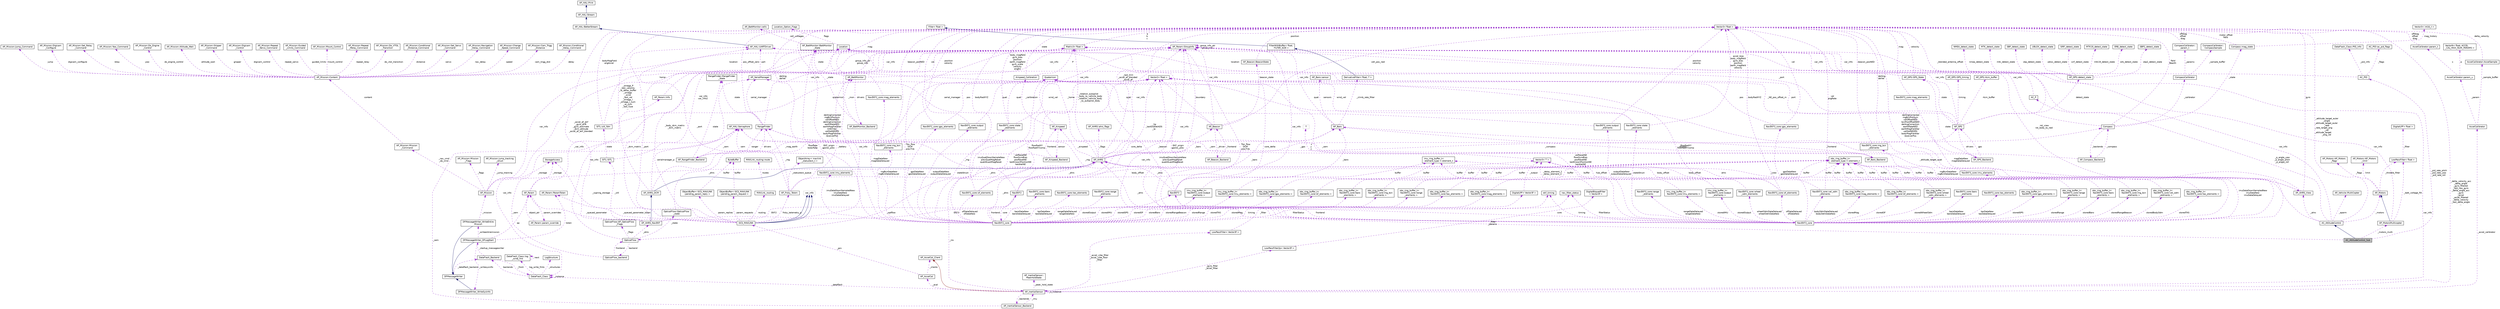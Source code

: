 digraph "AC_AttitudeControl_Sub"
{
 // INTERACTIVE_SVG=YES
  edge [fontname="Helvetica",fontsize="10",labelfontname="Helvetica",labelfontsize="10"];
  node [fontname="Helvetica",fontsize="10",shape=record];
  Node1 [label="AC_AttitudeControl_Sub",height=0.2,width=0.4,color="black", fillcolor="grey75", style="filled", fontcolor="black"];
  Node2 -> Node1 [dir="back",color="midnightblue",fontsize="10",style="solid",fontname="Helvetica"];
  Node2 [label="AC_AttitudeControl",height=0.2,width=0.4,color="black", fillcolor="white", style="filled",URL="$classAC__AttitudeControl.html"];
  Node3 -> Node2 [dir="back",color="darkorchid3",fontsize="10",style="dashed",label=" _p_angle_yaw\n_p_angle_pitch\n_p_angle_roll" ,fontname="Helvetica"];
  Node3 [label="AC_P",height=0.2,width=0.4,color="black", fillcolor="white", style="filled",URL="$classAC__P.html",tooltip="Object managing one P controller. "];
  Node4 -> Node3 [dir="back",color="darkorchid3",fontsize="10",style="dashed",label=" var_info" ,fontname="Helvetica"];
  Node4 [label="AP_Param::GroupInfo",height=0.2,width=0.4,color="black", fillcolor="white", style="filled",URL="$structAP__Param_1_1GroupInfo.html"];
  Node4 -> Node4 [dir="back",color="darkorchid3",fontsize="10",style="dashed",label=" group_info_ptr\ngroup_info" ,fontname="Helvetica"];
  Node5 -> Node2 [dir="back",color="darkorchid3",fontsize="10",style="dashed",label=" _attitude_target_quat" ,fontname="Helvetica"];
  Node5 [label="Quaternion",height=0.2,width=0.4,color="black", fillcolor="white", style="filled",URL="$classQuaternion.html"];
  Node4 -> Node2 [dir="back",color="darkorchid3",fontsize="10",style="dashed",label=" var_info" ,fontname="Helvetica"];
  Node6 -> Node2 [dir="back",color="darkorchid3",fontsize="10",style="dashed",label=" _ahrs" ,fontname="Helvetica"];
  Node6 [label="AP_AHRS_View",height=0.2,width=0.4,color="black", fillcolor="white", style="filled",URL="$classAP__AHRS__View.html"];
  Node7 -> Node6 [dir="back",color="darkorchid3",fontsize="10",style="dashed",label=" rot_view\nrot_body_to_ned" ,fontname="Helvetica"];
  Node7 [label="Matrix3\< float \>",height=0.2,width=0.4,color="black", fillcolor="white", style="filled",URL="$classMatrix3.html"];
  Node8 -> Node7 [dir="back",color="darkorchid3",fontsize="10",style="dashed",label=" a\nb\nc" ,fontname="Helvetica"];
  Node8 [label="Vector3\< float \>",height=0.2,width=0.4,color="black", fillcolor="white", style="filled",URL="$classVector3.html"];
  Node8 -> Node6 [dir="back",color="darkorchid3",fontsize="10",style="dashed",label=" gyro" ,fontname="Helvetica"];
  Node9 -> Node6 [dir="back",color="darkorchid3",fontsize="10",style="dashed",label=" ahrs" ,fontname="Helvetica"];
  Node9 [label="AP_AHRS",height=0.2,width=0.4,color="black", fillcolor="white", style="filled",URL="$classAP__AHRS.html"];
  Node7 -> Node9 [dir="back",color="darkorchid3",fontsize="10",style="dashed",label=" _rotation_autopilot\l_body_to_vehicle_body\n_rotation_vehicle_body\l_to_autopilot_body" ,fontname="Helvetica"];
  Node10 -> Node9 [dir="back",color="darkorchid3",fontsize="10",style="dashed",label=" _flags" ,fontname="Helvetica"];
  Node10 [label="AP_AHRS::ahrs_flags",height=0.2,width=0.4,color="black", fillcolor="white", style="filled",URL="$structAP__AHRS_1_1ahrs__flags.html"];
  Node11 -> Node9 [dir="back",color="darkorchid3",fontsize="10",style="dashed",label=" _baro" ,fontname="Helvetica"];
  Node11 [label="AP_Baro",height=0.2,width=0.4,color="black", fillcolor="white", style="filled",URL="$classAP__Baro.html"];
  Node12 -> Node11 [dir="back",color="darkorchid3",fontsize="10",style="dashed",label=" sensors" ,fontname="Helvetica"];
  Node12 [label="AP_Baro::sensor",height=0.2,width=0.4,color="black", fillcolor="white", style="filled",URL="$structAP__Baro_1_1sensor.html"];
  Node13 -> Node11 [dir="back",color="darkorchid3",fontsize="10",style="dashed",label=" _climb_rate_filter" ,fontname="Helvetica"];
  Node13 [label="DerivativeFilter\< float, 7 \>",height=0.2,width=0.4,color="black", fillcolor="white", style="filled",URL="$classDerivativeFilter.html"];
  Node14 -> Node13 [dir="back",color="midnightblue",fontsize="10",style="solid",fontname="Helvetica"];
  Node14 [label="FilterWithBuffer\< float,\l FILTER_SIZE \>",height=0.2,width=0.4,color="black", fillcolor="white", style="filled",URL="$classFilterWithBuffer.html"];
  Node15 -> Node14 [dir="back",color="midnightblue",fontsize="10",style="solid",fontname="Helvetica"];
  Node15 [label="Filter\< float \>",height=0.2,width=0.4,color="black", fillcolor="white", style="filled",URL="$classFilter.html"];
  Node4 -> Node11 [dir="back",color="darkorchid3",fontsize="10",style="dashed",label=" var_info" ,fontname="Helvetica"];
  Node16 -> Node11 [dir="back",color="darkorchid3",fontsize="10",style="dashed",label=" drivers" ,fontname="Helvetica"];
  Node16 [label="AP_Baro_Backend",height=0.2,width=0.4,color="black", fillcolor="white", style="filled",URL="$classAP__Baro__Backend.html"];
  Node11 -> Node16 [dir="back",color="darkorchid3",fontsize="10",style="dashed",label=" _frontend" ,fontname="Helvetica"];
  Node17 -> Node16 [dir="back",color="darkorchid3",fontsize="10",style="dashed",label=" _sem" ,fontname="Helvetica"];
  Node17 [label="AP_HAL::Semaphore",height=0.2,width=0.4,color="black", fillcolor="white", style="filled",URL="$classAP__HAL_1_1Semaphore.html"];
  Node18 -> Node9 [dir="back",color="darkorchid3",fontsize="10",style="dashed",label=" _optflow" ,fontname="Helvetica"];
  Node18 [label="OpticalFlow",height=0.2,width=0.4,color="black", fillcolor="white", style="filled",URL="$classOpticalFlow.html"];
  Node19 -> Node18 [dir="back",color="darkorchid3",fontsize="10",style="dashed",label=" _ahrs" ,fontname="Helvetica"];
  Node19 [label="AP_AHRS_NavEKF",height=0.2,width=0.4,color="black", fillcolor="white", style="filled",URL="$classAP__AHRS__NavEKF.html"];
  Node20 -> Node19 [dir="back",color="midnightblue",fontsize="10",style="solid",fontname="Helvetica"];
  Node20 [label="AP_AHRS_DCM",height=0.2,width=0.4,color="black", fillcolor="white", style="filled",URL="$classAP__AHRS__DCM.html"];
  Node9 -> Node20 [dir="back",color="midnightblue",fontsize="10",style="solid",fontname="Helvetica"];
  Node7 -> Node20 [dir="back",color="darkorchid3",fontsize="10",style="dashed",label=" _body_dcm_matrix\n_dcm_matrix" ,fontname="Helvetica"];
  Node8 -> Node20 [dir="back",color="darkorchid3",fontsize="10",style="dashed",label=" _omega_P\n_last_velocity\n_ra_delay_buffer\n_omega\n_wind\n_last_vel\n_omega_I\n_omega_I_sum\n_ra_sum\n_last_fuse\n..." ,fontname="Helvetica"];
  Node21 -> Node20 [dir="back",color="darkorchid3",fontsize="10",style="dashed",label=" _mag_earth" ,fontname="Helvetica"];
  Node21 [label="Vector2\< float \>",height=0.2,width=0.4,color="black", fillcolor="white", style="filled",URL="$structVector2.html"];
  Node7 -> Node19 [dir="back",color="darkorchid3",fontsize="10",style="dashed",label=" _dcm_matrix" ,fontname="Helvetica"];
  Node22 -> Node19 [dir="back",color="darkorchid3",fontsize="10",style="dashed",label=" EKF2" ,fontname="Helvetica"];
  Node22 [label="NavEKF2",height=0.2,width=0.4,color="black", fillcolor="white", style="filled",URL="$classNavEKF2.html"];
  Node11 -> Node22 [dir="back",color="darkorchid3",fontsize="10",style="dashed",label=" _baro" ,fontname="Helvetica"];
  Node4 -> Node22 [dir="back",color="darkorchid3",fontsize="10",style="dashed",label=" var_info" ,fontname="Helvetica"];
  Node21 -> Node22 [dir="back",color="darkorchid3",fontsize="10",style="dashed",label=" core_delta" ,fontname="Helvetica"];
  Node23 -> Node22 [dir="back",color="darkorchid3",fontsize="10",style="dashed",label=" _rng" ,fontname="Helvetica"];
  Node23 [label="RangeFinder",height=0.2,width=0.4,color="black", fillcolor="white", style="filled",URL="$classRangeFinder.html"];
  Node24 -> Node23 [dir="back",color="darkorchid3",fontsize="10",style="dashed",label=" serial_manager" ,fontname="Helvetica"];
  Node24 [label="AP_SerialManager",height=0.2,width=0.4,color="black", fillcolor="white", style="filled",URL="$classAP__SerialManager.html"];
  Node25 -> Node24 [dir="back",color="darkorchid3",fontsize="10",style="dashed",label=" uart" ,fontname="Helvetica"];
  Node25 [label="AP_HAL::UARTDriver",height=0.2,width=0.4,color="black", fillcolor="white", style="filled",URL="$classAP__HAL_1_1UARTDriver.html"];
  Node26 -> Node25 [dir="back",color="midnightblue",fontsize="10",style="solid",fontname="Helvetica"];
  Node26 [label="AP_HAL::BetterStream",height=0.2,width=0.4,color="black", fillcolor="white", style="filled",URL="$classAP__HAL_1_1BetterStream.html"];
  Node27 -> Node26 [dir="back",color="midnightblue",fontsize="10",style="solid",fontname="Helvetica"];
  Node27 [label="AP_HAL::Stream",height=0.2,width=0.4,color="black", fillcolor="white", style="filled",URL="$classAP__HAL_1_1Stream.html"];
  Node28 -> Node27 [dir="back",color="midnightblue",fontsize="10",style="solid",fontname="Helvetica"];
  Node28 [label="AP_HAL::Print",height=0.2,width=0.4,color="black", fillcolor="white", style="filled",URL="$classAP__HAL_1_1Print.html"];
  Node4 -> Node24 [dir="back",color="darkorchid3",fontsize="10",style="dashed",label=" var_info" ,fontname="Helvetica"];
  Node29 -> Node23 [dir="back",color="darkorchid3",fontsize="10",style="dashed",label=" state" ,fontname="Helvetica"];
  Node29 [label="RangeFinder::RangeFinder\l_State",height=0.2,width=0.4,color="black", fillcolor="white", style="filled",URL="$structRangeFinder_1_1RangeFinder__State.html"];
  Node4 -> Node23 [dir="back",color="darkorchid3",fontsize="10",style="dashed",label=" var_info" ,fontname="Helvetica"];
  Node8 -> Node23 [dir="back",color="darkorchid3",fontsize="10",style="dashed",label=" pos_offset_zero" ,fontname="Helvetica"];
  Node30 -> Node23 [dir="back",color="darkorchid3",fontsize="10",style="dashed",label=" drivers" ,fontname="Helvetica"];
  Node30 [label="AP_RangeFinder_Backend",height=0.2,width=0.4,color="black", fillcolor="white", style="filled",URL="$classAP__RangeFinder__Backend.html"];
  Node29 -> Node30 [dir="back",color="darkorchid3",fontsize="10",style="dashed",label=" state" ,fontname="Helvetica"];
  Node17 -> Node30 [dir="back",color="darkorchid3",fontsize="10",style="dashed",label=" _sem" ,fontname="Helvetica"];
  Node23 -> Node30 [dir="back",color="darkorchid3",fontsize="10",style="dashed",label=" ranger" ,fontname="Helvetica"];
  Node9 -> Node22 [dir="back",color="darkorchid3",fontsize="10",style="dashed",label=" _ahrs" ,fontname="Helvetica"];
  Node31 -> Node22 [dir="back",color="darkorchid3",fontsize="10",style="dashed",label=" core" ,fontname="Helvetica"];
  Node31 [label="NavEKF2_core",height=0.2,width=0.4,color="black", fillcolor="white", style="filled",URL="$classNavEKF2__core.html"];
  Node32 -> Node31 [dir="back",color="darkorchid3",fontsize="10",style="dashed",label=" magDataNew\nmagDataDelayed" ,fontname="Helvetica"];
  Node32 [label="NavEKF2_core::mag_elements",height=0.2,width=0.4,color="black", fillcolor="white", style="filled",URL="$structNavEKF2__core_1_1mag__elements.html"];
  Node8 -> Node32 [dir="back",color="darkorchid3",fontsize="10",style="dashed",label=" mag" ,fontname="Helvetica"];
  Node7 -> Node31 [dir="back",color="darkorchid3",fontsize="10",style="dashed",label=" Tbn_flow\nDCM\nprevTnb" ,fontname="Helvetica"];
  Node22 -> Node31 [dir="back",color="darkorchid3",fontsize="10",style="dashed",label=" frontend" ,fontname="Helvetica"];
  Node33 -> Node31 [dir="back",color="darkorchid3",fontsize="10",style="dashed",label=" baroDataNew\nbaroDataDelayed" ,fontname="Helvetica"];
  Node33 [label="NavEKF2_core::baro\l_elements",height=0.2,width=0.4,color="black", fillcolor="white", style="filled",URL="$structNavEKF2__core_1_1baro__elements.html"];
  Node34 -> Node31 [dir="back",color="darkorchid3",fontsize="10",style="dashed",label=" storedIMU" ,fontname="Helvetica"];
  Node34 [label="imu_ring_buffer_t\<\l NavEKF2_core::imu_elements \>",height=0.2,width=0.4,color="black", fillcolor="white", style="filled",URL="$classimu__ring__buffer__t.html"];
  Node35 -> Node34 [dir="back",color="darkorchid3",fontsize="10",style="dashed",label=" buffer" ,fontname="Helvetica"];
  Node35 [label="imu_ring_buffer_t\<\l element_type \>::element_t",height=0.2,width=0.4,color="black", fillcolor="white", style="filled",URL="$structimu__ring__buffer__t_1_1element__t.html"];
  Node36 -> Node31 [dir="back",color="darkorchid3",fontsize="10",style="dashed",label=" rngBcnDataNew\nrngBcnDataDelayed" ,fontname="Helvetica"];
  Node36 [label="NavEKF2_core::rng_bcn\l_elements",height=0.2,width=0.4,color="black", fillcolor="white", style="filled",URL="$structNavEKF2__core_1_1rng__bcn__elements.html"];
  Node8 -> Node36 [dir="back",color="darkorchid3",fontsize="10",style="dashed",label=" beacon_posNED" ,fontname="Helvetica"];
  Node37 -> Node31 [dir="back",color="darkorchid3",fontsize="10",style="dashed",label=" ofDataDelayed\nofDataNew" ,fontname="Helvetica"];
  Node37 [label="NavEKF2_core::of_elements",height=0.2,width=0.4,color="black", fillcolor="white", style="filled",URL="$structNavEKF2__core_1_1of__elements.html"];
  Node8 -> Node37 [dir="back",color="darkorchid3",fontsize="10",style="dashed",label=" bodyRadXYZ" ,fontname="Helvetica"];
  Node38 -> Node37 [dir="back",color="darkorchid3",fontsize="10",style="dashed",label=" body_offset" ,fontname="Helvetica"];
  Node38 [label="Vector3\< T \>",height=0.2,width=0.4,color="black", fillcolor="white", style="filled",URL="$classVector3.html"];
  Node39 -> Node38 [dir="back",color="darkorchid3",fontsize="10",style="dashed",label=" x\ny\nz" ,fontname="Helvetica"];
  Node39 [label="T",height=0.2,width=0.4,color="grey75", fillcolor="white", style="filled"];
  Node21 -> Node37 [dir="back",color="darkorchid3",fontsize="10",style="dashed",label=" flowRadXY\nflowRadXYcomp" ,fontname="Helvetica"];
  Node40 -> Node31 [dir="back",color="darkorchid3",fontsize="10",style="dashed",label=" storedGPS" ,fontname="Helvetica"];
  Node40 [label="obs_ring_buffer_t\<\l NavEKF2_core::gps_elements \>",height=0.2,width=0.4,color="black", fillcolor="white", style="filled",URL="$classobs__ring__buffer__t.html"];
  Node41 -> Node40 [dir="back",color="darkorchid3",fontsize="10",style="dashed",label=" buffer" ,fontname="Helvetica"];
  Node41 [label="obs_ring_buffer_t\<\l element_type \>::element_t",height=0.2,width=0.4,color="black", fillcolor="white", style="filled",URL="$structobs__ring__buffer__t_1_1element__t.html"];
  Node42 -> Node31 [dir="back",color="darkorchid3",fontsize="10",style="dashed",label=" timing" ,fontname="Helvetica"];
  Node42 [label="ekf_timing",height=0.2,width=0.4,color="black", fillcolor="white", style="filled",URL="$structekf__timing.html"];
  Node43 -> Node31 [dir="back",color="darkorchid3",fontsize="10",style="dashed",label=" tasDataNew\ntasDataDelayed" ,fontname="Helvetica"];
  Node43 [label="NavEKF2_core::tas_elements",height=0.2,width=0.4,color="black", fillcolor="white", style="filled",URL="$structNavEKF2__core_1_1tas__elements.html"];
  Node5 -> Node31 [dir="back",color="darkorchid3",fontsize="10",style="dashed",label=" imuQuatDownSampleNew\nprevQuatMagReset\nquatAtLastMagReset" ,fontname="Helvetica"];
  Node44 -> Node31 [dir="back",color="darkorchid3",fontsize="10",style="dashed",label=" stateStruct" ,fontname="Helvetica"];
  Node44 [label="NavEKF2_core::state\l_elements",height=0.2,width=0.4,color="black", fillcolor="white", style="filled",URL="$structNavEKF2__core_1_1state__elements.html"];
  Node5 -> Node44 [dir="back",color="darkorchid3",fontsize="10",style="dashed",label=" quat" ,fontname="Helvetica"];
  Node8 -> Node44 [dir="back",color="darkorchid3",fontsize="10",style="dashed",label=" body_magfield\ngyro_bias\nposition\nearth_magfield\ngyro_scale\nvelocity\nangErr" ,fontname="Helvetica"];
  Node21 -> Node44 [dir="back",color="darkorchid3",fontsize="10",style="dashed",label=" wind_vel" ,fontname="Helvetica"];
  Node45 -> Node31 [dir="back",color="darkorchid3",fontsize="10",style="dashed",label=" storedOF" ,fontname="Helvetica"];
  Node45 [label="obs_ring_buffer_t\<\l NavEKF2_core::of_elements \>",height=0.2,width=0.4,color="black", fillcolor="white", style="filled",URL="$classobs__ring__buffer__t.html"];
  Node41 -> Node45 [dir="back",color="darkorchid3",fontsize="10",style="dashed",label=" buffer" ,fontname="Helvetica"];
  Node46 -> Node31 [dir="back",color="darkorchid3",fontsize="10",style="dashed",label=" imuDataDownSampledNew\nimuDataNew\nimuDataDelayed" ,fontname="Helvetica"];
  Node46 [label="NavEKF2_core::imu_elements",height=0.2,width=0.4,color="black", fillcolor="white", style="filled",URL="$structNavEKF2__core_1_1imu__elements.html"];
  Node8 -> Node46 [dir="back",color="darkorchid3",fontsize="10",style="dashed",label=" delAng\ndelVel" ,fontname="Helvetica"];
  Node8 -> Node31 [dir="back",color="darkorchid3",fontsize="10",style="dashed",label=" delAngCorrected\nrngBcnPosSum\nvelOffsetNED\ndelAngCorrection\nearthRateNED\nearthMagFieldVar\ntiltErrVec\nvelDotNEDfilt\nbodyMagFieldVar\nreceiverPos\n..." ,fontname="Helvetica"];
  Node47 -> Node31 [dir="back",color="darkorchid3",fontsize="10",style="dashed",label=" filterStatus" ,fontname="Helvetica"];
  Node47 [label="nav_filter_status",height=0.2,width=0.4,color="black", fillcolor="white", style="filled",URL="$unionnav__filter__status.html"];
  Node48 -> Node31 [dir="back",color="darkorchid3",fontsize="10",style="dashed",label=" outputDataNew\noutputDataDelayed" ,fontname="Helvetica"];
  Node48 [label="NavEKF2_core::output\l_elements",height=0.2,width=0.4,color="black", fillcolor="white", style="filled",URL="$structNavEKF2__core_1_1output__elements.html"];
  Node5 -> Node48 [dir="back",color="darkorchid3",fontsize="10",style="dashed",label=" quat" ,fontname="Helvetica"];
  Node8 -> Node48 [dir="back",color="darkorchid3",fontsize="10",style="dashed",label=" position\nvelocity" ,fontname="Helvetica"];
  Node49 -> Node31 [dir="back",color="darkorchid3",fontsize="10",style="dashed",label=" gpsDataNew\ngpsDataDelayed" ,fontname="Helvetica"];
  Node49 [label="NavEKF2_core::gps_elements",height=0.2,width=0.4,color="black", fillcolor="white", style="filled",URL="$structNavEKF2__core_1_1gps__elements.html"];
  Node8 -> Node49 [dir="back",color="darkorchid3",fontsize="10",style="dashed",label=" vel" ,fontname="Helvetica"];
  Node21 -> Node49 [dir="back",color="darkorchid3",fontsize="10",style="dashed",label=" pos" ,fontname="Helvetica"];
  Node21 -> Node31 [dir="back",color="darkorchid3",fontsize="10",style="dashed",label=" velResetNE\nflowGyroBias\nposResetNE\nlastKnownPositionNE\nheldVelNE" ,fontname="Helvetica"];
  Node50 -> Node31 [dir="back",color="darkorchid3",fontsize="10",style="dashed",label=" storedBaro" ,fontname="Helvetica"];
  Node50 [label="obs_ring_buffer_t\<\l NavEKF2_core::baro\l_elements \>",height=0.2,width=0.4,color="black", fillcolor="white", style="filled",URL="$classobs__ring__buffer__t.html"];
  Node41 -> Node50 [dir="back",color="darkorchid3",fontsize="10",style="dashed",label=" buffer" ,fontname="Helvetica"];
  Node51 -> Node31 [dir="back",color="darkorchid3",fontsize="10",style="dashed",label=" storedRangeBeacon" ,fontname="Helvetica"];
  Node51 [label="obs_ring_buffer_t\<\l NavEKF2_core::rng_bcn\l_elements \>",height=0.2,width=0.4,color="black", fillcolor="white", style="filled",URL="$classobs__ring__buffer__t.html"];
  Node41 -> Node51 [dir="back",color="darkorchid3",fontsize="10",style="dashed",label=" buffer" ,fontname="Helvetica"];
  Node52 -> Node31 [dir="back",color="darkorchid3",fontsize="10",style="dashed",label=" storedRange" ,fontname="Helvetica"];
  Node52 [label="obs_ring_buffer_t\<\l NavEKF2_core::range\l_elements \>",height=0.2,width=0.4,color="black", fillcolor="white", style="filled",URL="$classobs__ring__buffer__t.html"];
  Node41 -> Node52 [dir="back",color="darkorchid3",fontsize="10",style="dashed",label=" buffer" ,fontname="Helvetica"];
  Node53 -> Node31 [dir="back",color="darkorchid3",fontsize="10",style="dashed",label=" storedTAS" ,fontname="Helvetica"];
  Node53 [label="obs_ring_buffer_t\<\l NavEKF2_core::tas_elements \>",height=0.2,width=0.4,color="black", fillcolor="white", style="filled",URL="$classobs__ring__buffer__t.html"];
  Node41 -> Node53 [dir="back",color="darkorchid3",fontsize="10",style="dashed",label=" buffer" ,fontname="Helvetica"];
  Node9 -> Node31 [dir="back",color="darkorchid3",fontsize="10",style="dashed",label=" _ahrs" ,fontname="Helvetica"];
  Node54 -> Node31 [dir="back",color="darkorchid3",fontsize="10",style="dashed",label=" storedMag" ,fontname="Helvetica"];
  Node54 [label="obs_ring_buffer_t\<\l NavEKF2_core::mag_elements \>",height=0.2,width=0.4,color="black", fillcolor="white", style="filled",URL="$classobs__ring__buffer__t.html"];
  Node41 -> Node54 [dir="back",color="darkorchid3",fontsize="10",style="dashed",label=" buffer" ,fontname="Helvetica"];
  Node55 -> Node31 [dir="back",color="darkorchid3",fontsize="10",style="dashed",label=" rangeDataDelayed\nrangeDataNew" ,fontname="Helvetica"];
  Node55 [label="NavEKF2_core::range\l_elements",height=0.2,width=0.4,color="black", fillcolor="white", style="filled",URL="$structNavEKF2__core_1_1range__elements.html"];
  Node56 -> Node31 [dir="back",color="darkorchid3",fontsize="10",style="dashed",label=" EKF_origin\ngpsloc_prev" ,fontname="Helvetica"];
  Node56 [label="Location",height=0.2,width=0.4,color="black", fillcolor="white", style="filled",URL="$structLocation.html"];
  Node57 -> Node56 [dir="back",color="darkorchid3",fontsize="10",style="dashed",label=" flags" ,fontname="Helvetica"];
  Node57 [label="Location_Option_Flags",height=0.2,width=0.4,color="black", fillcolor="white", style="filled",URL="$structLocation__Option__Flags.html"];
  Node58 -> Node31 [dir="back",color="darkorchid3",fontsize="10",style="dashed",label=" storedOutput" ,fontname="Helvetica"];
  Node58 [label="imu_ring_buffer_t\<\l NavEKF2_core::output\l_elements \>",height=0.2,width=0.4,color="black", fillcolor="white", style="filled",URL="$classimu__ring__buffer__t.html"];
  Node35 -> Node58 [dir="back",color="darkorchid3",fontsize="10",style="dashed",label=" buffer" ,fontname="Helvetica"];
  Node59 -> Node19 [dir="back",color="darkorchid3",fontsize="10",style="dashed",label=" EKF3" ,fontname="Helvetica"];
  Node59 [label="NavEKF3",height=0.2,width=0.4,color="black", fillcolor="white", style="filled",URL="$classNavEKF3.html"];
  Node60 -> Node59 [dir="back",color="darkorchid3",fontsize="10",style="dashed",label=" core" ,fontname="Helvetica"];
  Node60 [label="NavEKF3_core",height=0.2,width=0.4,color="black", fillcolor="white", style="filled",URL="$classNavEKF3__core.html"];
  Node61 -> Node60 [dir="back",color="darkorchid3",fontsize="10",style="dashed",label=" storedMag" ,fontname="Helvetica"];
  Node61 [label="obs_ring_buffer_t\<\l NavEKF3_core::mag_elements \>",height=0.2,width=0.4,color="black", fillcolor="white", style="filled",URL="$classobs__ring__buffer__t.html"];
  Node41 -> Node61 [dir="back",color="darkorchid3",fontsize="10",style="dashed",label=" buffer" ,fontname="Helvetica"];
  Node62 -> Node60 [dir="back",color="darkorchid3",fontsize="10",style="dashed",label=" outputDataNew\noutputDataDelayed" ,fontname="Helvetica"];
  Node62 [label="NavEKF3_core::output\l_elements",height=0.2,width=0.4,color="black", fillcolor="white", style="filled",URL="$structNavEKF3__core_1_1output__elements.html"];
  Node5 -> Node62 [dir="back",color="darkorchid3",fontsize="10",style="dashed",label=" quat" ,fontname="Helvetica"];
  Node8 -> Node62 [dir="back",color="darkorchid3",fontsize="10",style="dashed",label=" position\nvelocity" ,fontname="Helvetica"];
  Node63 -> Node60 [dir="back",color="darkorchid3",fontsize="10",style="dashed",label=" gpsDataNew\ngpsDataDelayed" ,fontname="Helvetica"];
  Node63 [label="NavEKF3_core::gps_elements",height=0.2,width=0.4,color="black", fillcolor="white", style="filled",URL="$structNavEKF3__core_1_1gps__elements.html"];
  Node8 -> Node63 [dir="back",color="darkorchid3",fontsize="10",style="dashed",label=" vel" ,fontname="Helvetica"];
  Node21 -> Node63 [dir="back",color="darkorchid3",fontsize="10",style="dashed",label=" pos" ,fontname="Helvetica"];
  Node7 -> Node60 [dir="back",color="darkorchid3",fontsize="10",style="dashed",label=" Tbn_flow\nDCM\nprevTnb" ,fontname="Helvetica"];
  Node59 -> Node60 [dir="back",color="darkorchid3",fontsize="10",style="dashed",label=" frontend" ,fontname="Helvetica"];
  Node64 -> Node60 [dir="back",color="darkorchid3",fontsize="10",style="dashed",label=" storedOF" ,fontname="Helvetica"];
  Node64 [label="obs_ring_buffer_t\<\l NavEKF3_core::of_elements \>",height=0.2,width=0.4,color="black", fillcolor="white", style="filled",URL="$classobs__ring__buffer__t.html"];
  Node41 -> Node64 [dir="back",color="darkorchid3",fontsize="10",style="dashed",label=" buffer" ,fontname="Helvetica"];
  Node42 -> Node60 [dir="back",color="darkorchid3",fontsize="10",style="dashed",label=" timing" ,fontname="Helvetica"];
  Node65 -> Node60 [dir="back",color="darkorchid3",fontsize="10",style="dashed",label=" wheelOdmDataDelayed\nwheelOdmDataNew" ,fontname="Helvetica"];
  Node65 [label="NavEKF3_core::wheel\l_odm_elements",height=0.2,width=0.4,color="black", fillcolor="white", style="filled",URL="$structNavEKF3__core_1_1wheel__odm__elements.html"];
  Node38 -> Node65 [dir="back",color="darkorchid3",fontsize="10",style="dashed",label=" hub_offset" ,fontname="Helvetica"];
  Node66 -> Node60 [dir="back",color="darkorchid3",fontsize="10",style="dashed",label=" bodyOdmDataDelayed\nbodyOdmDataNew" ,fontname="Helvetica"];
  Node66 [label="NavEKF3_core::vel_odm\l_elements",height=0.2,width=0.4,color="black", fillcolor="white", style="filled",URL="$structNavEKF3__core_1_1vel__odm__elements.html"];
  Node8 -> Node66 [dir="back",color="darkorchid3",fontsize="10",style="dashed",label=" vel\nangRate" ,fontname="Helvetica"];
  Node38 -> Node66 [dir="back",color="darkorchid3",fontsize="10",style="dashed",label=" body_offset" ,fontname="Helvetica"];
  Node5 -> Node60 [dir="back",color="darkorchid3",fontsize="10",style="dashed",label=" imuQuatDownSampleNew\nprevQuatMagReset\nquatAtLastMagReset" ,fontname="Helvetica"];
  Node67 -> Node60 [dir="back",color="darkorchid3",fontsize="10",style="dashed",label=" storedWheelOdm" ,fontname="Helvetica"];
  Node67 [label="obs_ring_buffer_t\<\l NavEKF3_core::wheel\l_odm_elements \>",height=0.2,width=0.4,color="black", fillcolor="white", style="filled",URL="$classobs__ring__buffer__t.html"];
  Node41 -> Node67 [dir="back",color="darkorchid3",fontsize="10",style="dashed",label=" buffer" ,fontname="Helvetica"];
  Node8 -> Node60 [dir="back",color="darkorchid3",fontsize="10",style="dashed",label=" delAngCorrected\nrngBcnPosSum\nvelOffsetNED\nbcnPosOffsetNED\ndelAngCorrection\nearthRateNED\nearthMagFieldVar\nvelDotNEDfilt\nbodyMagFieldVar\nreceiverPos\n..." ,fontname="Helvetica"];
  Node47 -> Node60 [dir="back",color="darkorchid3",fontsize="10",style="dashed",label=" filterStatus" ,fontname="Helvetica"];
  Node68 -> Node60 [dir="back",color="darkorchid3",fontsize="10",style="dashed",label=" magDataNew\nmagDataDelayed" ,fontname="Helvetica"];
  Node68 [label="NavEKF3_core::mag_elements",height=0.2,width=0.4,color="black", fillcolor="white", style="filled",URL="$structNavEKF3__core_1_1mag__elements.html"];
  Node8 -> Node68 [dir="back",color="darkorchid3",fontsize="10",style="dashed",label=" mag" ,fontname="Helvetica"];
  Node21 -> Node60 [dir="back",color="darkorchid3",fontsize="10",style="dashed",label=" velResetNE\nflowGyroBias\nposResetNE\nlastKnownPositionNE\nheldVelNE" ,fontname="Helvetica"];
  Node69 -> Node60 [dir="back",color="darkorchid3",fontsize="10",style="dashed",label=" storedGPS" ,fontname="Helvetica"];
  Node69 [label="obs_ring_buffer_t\<\l NavEKF3_core::gps_elements \>",height=0.2,width=0.4,color="black", fillcolor="white", style="filled",URL="$classobs__ring__buffer__t.html"];
  Node41 -> Node69 [dir="back",color="darkorchid3",fontsize="10",style="dashed",label=" buffer" ,fontname="Helvetica"];
  Node70 -> Node60 [dir="back",color="darkorchid3",fontsize="10",style="dashed",label=" stateStruct" ,fontname="Helvetica"];
  Node70 [label="NavEKF3_core::state\l_elements",height=0.2,width=0.4,color="black", fillcolor="white", style="filled",URL="$structNavEKF3__core_1_1state__elements.html"];
  Node5 -> Node70 [dir="back",color="darkorchid3",fontsize="10",style="dashed",label=" quat" ,fontname="Helvetica"];
  Node8 -> Node70 [dir="back",color="darkorchid3",fontsize="10",style="dashed",label=" accel_bias\nbody_magfield\ngyro_bias\nposition\nearth_magfield\nvelocity" ,fontname="Helvetica"];
  Node21 -> Node70 [dir="back",color="darkorchid3",fontsize="10",style="dashed",label=" wind_vel" ,fontname="Helvetica"];
  Node71 -> Node60 [dir="back",color="darkorchid3",fontsize="10",style="dashed",label=" storedRange" ,fontname="Helvetica"];
  Node71 [label="obs_ring_buffer_t\<\l NavEKF3_core::range\l_elements \>",height=0.2,width=0.4,color="black", fillcolor="white", style="filled",URL="$classobs__ring__buffer__t.html"];
  Node41 -> Node71 [dir="back",color="darkorchid3",fontsize="10",style="dashed",label=" buffer" ,fontname="Helvetica"];
  Node72 -> Node60 [dir="back",color="darkorchid3",fontsize="10",style="dashed",label=" rngBcnDataNew\nrngBcnDataDelayed" ,fontname="Helvetica"];
  Node72 [label="NavEKF3_core::rng_bcn\l_elements",height=0.2,width=0.4,color="black", fillcolor="white", style="filled",URL="$structNavEKF3__core_1_1rng__bcn__elements.html"];
  Node8 -> Node72 [dir="back",color="darkorchid3",fontsize="10",style="dashed",label=" beacon_posNED" ,fontname="Helvetica"];
  Node73 -> Node60 [dir="back",color="darkorchid3",fontsize="10",style="dashed",label=" baroDataNew\nbaroDataDelayed" ,fontname="Helvetica"];
  Node73 [label="NavEKF3_core::baro\l_elements",height=0.2,width=0.4,color="black", fillcolor="white", style="filled",URL="$structNavEKF3__core_1_1baro__elements.html"];
  Node9 -> Node60 [dir="back",color="darkorchid3",fontsize="10",style="dashed",label=" _ahrs" ,fontname="Helvetica"];
  Node74 -> Node60 [dir="back",color="darkorchid3",fontsize="10",style="dashed",label=" storedBaro" ,fontname="Helvetica"];
  Node74 [label="obs_ring_buffer_t\<\l NavEKF3_core::baro\l_elements \>",height=0.2,width=0.4,color="black", fillcolor="white", style="filled",URL="$classobs__ring__buffer__t.html"];
  Node41 -> Node74 [dir="back",color="darkorchid3",fontsize="10",style="dashed",label=" buffer" ,fontname="Helvetica"];
  Node56 -> Node60 [dir="back",color="darkorchid3",fontsize="10",style="dashed",label=" EKF_origin\ngpsloc_prev" ,fontname="Helvetica"];
  Node75 -> Node60 [dir="back",color="darkorchid3",fontsize="10",style="dashed",label=" tasDataNew\ntasDataDelayed" ,fontname="Helvetica"];
  Node75 [label="NavEKF3_core::tas_elements",height=0.2,width=0.4,color="black", fillcolor="white", style="filled",URL="$structNavEKF3__core_1_1tas__elements.html"];
  Node76 -> Node60 [dir="back",color="darkorchid3",fontsize="10",style="dashed",label=" storedIMU" ,fontname="Helvetica"];
  Node76 [label="imu_ring_buffer_t\<\l NavEKF3_core::imu_elements \>",height=0.2,width=0.4,color="black", fillcolor="white", style="filled",URL="$classimu__ring__buffer__t.html"];
  Node35 -> Node76 [dir="back",color="darkorchid3",fontsize="10",style="dashed",label=" buffer" ,fontname="Helvetica"];
  Node77 -> Node60 [dir="back",color="darkorchid3",fontsize="10",style="dashed",label=" storedRangeBeacon" ,fontname="Helvetica"];
  Node77 [label="obs_ring_buffer_t\<\l NavEKF3_core::rng_bcn\l_elements \>",height=0.2,width=0.4,color="black", fillcolor="white", style="filled",URL="$classobs__ring__buffer__t.html"];
  Node41 -> Node77 [dir="back",color="darkorchid3",fontsize="10",style="dashed",label=" buffer" ,fontname="Helvetica"];
  Node78 -> Node60 [dir="back",color="darkorchid3",fontsize="10",style="dashed",label=" storedBodyOdm" ,fontname="Helvetica"];
  Node78 [label="obs_ring_buffer_t\<\l NavEKF3_core::vel_odm\l_elements \>",height=0.2,width=0.4,color="black", fillcolor="white", style="filled",URL="$classobs__ring__buffer__t.html"];
  Node41 -> Node78 [dir="back",color="darkorchid3",fontsize="10",style="dashed",label=" buffer" ,fontname="Helvetica"];
  Node79 -> Node60 [dir="back",color="darkorchid3",fontsize="10",style="dashed",label=" ofDataDelayed\nofDataNew" ,fontname="Helvetica"];
  Node79 [label="NavEKF3_core::of_elements",height=0.2,width=0.4,color="black", fillcolor="white", style="filled",URL="$structNavEKF3__core_1_1of__elements.html"];
  Node8 -> Node79 [dir="back",color="darkorchid3",fontsize="10",style="dashed",label=" bodyRadXYZ" ,fontname="Helvetica"];
  Node38 -> Node79 [dir="back",color="darkorchid3",fontsize="10",style="dashed",label=" body_offset" ,fontname="Helvetica"];
  Node21 -> Node79 [dir="back",color="darkorchid3",fontsize="10",style="dashed",label=" flowRadXY\nflowRadXYcomp" ,fontname="Helvetica"];
  Node80 -> Node60 [dir="back",color="darkorchid3",fontsize="10",style="dashed",label=" rangeDataDelayed\nrangeDataNew" ,fontname="Helvetica"];
  Node80 [label="NavEKF3_core::range\l_elements",height=0.2,width=0.4,color="black", fillcolor="white", style="filled",URL="$structNavEKF3__core_1_1range__elements.html"];
  Node81 -> Node60 [dir="back",color="darkorchid3",fontsize="10",style="dashed",label=" imuDataDownSampledNew\nimuDataNew\nimuDataDelayed" ,fontname="Helvetica"];
  Node81 [label="NavEKF3_core::imu_elements",height=0.2,width=0.4,color="black", fillcolor="white", style="filled",URL="$structNavEKF3__core_1_1imu__elements.html"];
  Node8 -> Node81 [dir="back",color="darkorchid3",fontsize="10",style="dashed",label=" delAng\ndelVel" ,fontname="Helvetica"];
  Node82 -> Node60 [dir="back",color="darkorchid3",fontsize="10",style="dashed",label=" storedOutput" ,fontname="Helvetica"];
  Node82 [label="imu_ring_buffer_t\<\l NavEKF3_core::output\l_elements \>",height=0.2,width=0.4,color="black", fillcolor="white", style="filled",URL="$classimu__ring__buffer__t.html"];
  Node35 -> Node82 [dir="back",color="darkorchid3",fontsize="10",style="dashed",label=" buffer" ,fontname="Helvetica"];
  Node83 -> Node60 [dir="back",color="darkorchid3",fontsize="10",style="dashed",label=" storedTAS" ,fontname="Helvetica"];
  Node83 [label="obs_ring_buffer_t\<\l NavEKF3_core::tas_elements \>",height=0.2,width=0.4,color="black", fillcolor="white", style="filled",URL="$classobs__ring__buffer__t.html"];
  Node41 -> Node83 [dir="back",color="darkorchid3",fontsize="10",style="dashed",label=" buffer" ,fontname="Helvetica"];
  Node11 -> Node59 [dir="back",color="darkorchid3",fontsize="10",style="dashed",label=" _baro" ,fontname="Helvetica"];
  Node4 -> Node59 [dir="back",color="darkorchid3",fontsize="10",style="dashed",label=" var_info" ,fontname="Helvetica"];
  Node21 -> Node59 [dir="back",color="darkorchid3",fontsize="10",style="dashed",label=" core_delta" ,fontname="Helvetica"];
  Node23 -> Node59 [dir="back",color="darkorchid3",fontsize="10",style="dashed",label=" _rng" ,fontname="Helvetica"];
  Node9 -> Node59 [dir="back",color="darkorchid3",fontsize="10",style="dashed",label=" _ahrs" ,fontname="Helvetica"];
  Node84 -> Node19 [dir="back",color="darkorchid3",fontsize="10",style="dashed",label=" _sitl" ,fontname="Helvetica"];
  Node84 [label="SITL::SITL",height=0.2,width=0.4,color="black", fillcolor="white", style="filled",URL="$classSITL_1_1SITL.html"];
  Node4 -> Node84 [dir="back",color="darkorchid3",fontsize="10",style="dashed",label=" var_info\nvar_info2" ,fontname="Helvetica"];
  Node85 -> Node84 [dir="back",color="darkorchid3",fontsize="10",style="dashed",label=" state" ,fontname="Helvetica"];
  Node85 [label="SITL::sitl_fdm",height=0.2,width=0.4,color="black", fillcolor="white", style="filled",URL="$structSITL_1_1sitl__fdm.html"];
  Node5 -> Node85 [dir="back",color="darkorchid3",fontsize="10",style="dashed",label=" quaternion" ,fontname="Helvetica"];
  Node8 -> Node85 [dir="back",color="darkorchid3",fontsize="10",style="dashed",label=" bodyMagField\nangAccel" ,fontname="Helvetica"];
  Node56 -> Node85 [dir="back",color="darkorchid3",fontsize="10",style="dashed",label=" home" ,fontname="Helvetica"];
  Node8 -> Node19 [dir="back",color="darkorchid3",fontsize="10",style="dashed",label=" _accel_ef_ekf\n_gyro_drift\n_gyro_estimate\n_dcm_attitude\n_accel_ef_ekf_blended" ,fontname="Helvetica"];
  Node4 -> Node18 [dir="back",color="darkorchid3",fontsize="10",style="dashed",label=" var_info" ,fontname="Helvetica"];
  Node86 -> Node18 [dir="back",color="darkorchid3",fontsize="10",style="dashed",label=" _state" ,fontname="Helvetica"];
  Node86 [label="OpticalFlow::OpticalFlow\l_state",height=0.2,width=0.4,color="black", fillcolor="white", style="filled",URL="$structOpticalFlow_1_1OpticalFlow__state.html"];
  Node21 -> Node86 [dir="back",color="darkorchid3",fontsize="10",style="dashed",label=" flowRate\nbodyRate" ,fontname="Helvetica"];
  Node87 -> Node18 [dir="back",color="darkorchid3",fontsize="10",style="dashed",label=" backend" ,fontname="Helvetica"];
  Node87 [label="OpticalFlow_backend",height=0.2,width=0.4,color="black", fillcolor="white", style="filled",URL="$classOpticalFlow__backend.html"];
  Node18 -> Node87 [dir="back",color="darkorchid3",fontsize="10",style="dashed",label=" frontend" ,fontname="Helvetica"];
  Node17 -> Node87 [dir="back",color="darkorchid3",fontsize="10",style="dashed",label=" _sem" ,fontname="Helvetica"];
  Node88 -> Node18 [dir="back",color="darkorchid3",fontsize="10",style="dashed",label=" _flags" ,fontname="Helvetica"];
  Node88 [label="OpticalFlow::AP_OpticalFlow\l_Flags",height=0.2,width=0.4,color="black", fillcolor="white", style="filled",URL="$structOpticalFlow_1_1AP__OpticalFlow__Flags.html"];
  Node4 -> Node9 [dir="back",color="darkorchid3",fontsize="10",style="dashed",label=" var_info" ,fontname="Helvetica"];
  Node6 -> Node9 [dir="back",color="darkorchid3",fontsize="10",style="dashed",label=" _view" ,fontname="Helvetica"];
  Node8 -> Node9 [dir="back",color="darkorchid3",fontsize="10",style="dashed",label=" _last_trim\n_accel_ef_blended\n_accel_ef" ,fontname="Helvetica"];
  Node89 -> Node9 [dir="back",color="darkorchid3",fontsize="10",style="dashed",label=" _ins" ,fontname="Helvetica"];
  Node89 [label="AP_InertialSensor",height=0.2,width=0.4,color="black", fillcolor="white", style="filled",URL="$classAP__InertialSensor.html"];
  Node90 -> Node89 [dir="back",color="firebrick4",fontsize="10",style="solid",fontname="Helvetica"];
  Node90 [label="AP_AccelCal_Client",height=0.2,width=0.4,color="black", fillcolor="white", style="filled",URL="$classAP__AccelCal__Client.html"];
  Node91 -> Node89 [dir="back",color="darkorchid3",fontsize="10",style="dashed",label=" _peak_hold_state" ,fontname="Helvetica"];
  Node91 [label="AP_InertialSensor::\lPeakHoldState",height=0.2,width=0.4,color="black", fillcolor="white", style="filled",URL="$structAP__InertialSensor_1_1PeakHoldState.html"];
  Node92 -> Node89 [dir="back",color="darkorchid3",fontsize="10",style="dashed",label=" _accel_vibe_filter\n_accel_vibe_floor\l_filter" ,fontname="Helvetica"];
  Node92 [label="LowPassFilter\< Vector3f \>",height=0.2,width=0.4,color="black", fillcolor="white", style="filled",URL="$classLowPassFilter.html"];
  Node93 -> Node92 [dir="back",color="darkorchid3",fontsize="10",style="dashed",label=" _filter" ,fontname="Helvetica"];
  Node93 [label="DigitalLPF\< Vector3f \>",height=0.2,width=0.4,color="black", fillcolor="white", style="filled",URL="$classDigitalLPF.html"];
  Node38 -> Node93 [dir="back",color="darkorchid3",fontsize="10",style="dashed",label=" _output" ,fontname="Helvetica"];
  Node94 -> Node89 [dir="back",color="darkorchid3",fontsize="10",style="dashed",label=" _backends" ,fontname="Helvetica"];
  Node94 [label="AP_InertialSensor_Backend",height=0.2,width=0.4,color="black", fillcolor="white", style="filled",URL="$classAP__InertialSensor__Backend.html"];
  Node17 -> Node94 [dir="back",color="darkorchid3",fontsize="10",style="dashed",label=" _sem" ,fontname="Helvetica"];
  Node89 -> Node94 [dir="back",color="darkorchid3",fontsize="10",style="dashed",label=" _imu" ,fontname="Helvetica"];
  Node95 -> Node89 [dir="back",color="darkorchid3",fontsize="10",style="dashed",label=" _gyro_filter\n_accel_filter" ,fontname="Helvetica"];
  Node95 [label="LowPassFilter2p\< Vector3f \>",height=0.2,width=0.4,color="black", fillcolor="white", style="filled",URL="$classLowPassFilter2p.html"];
  Node96 -> Node95 [dir="back",color="darkorchid3",fontsize="10",style="dashed",label=" _filter\n_params" ,fontname="Helvetica"];
  Node96 [label="DigitalBiquadFilter\l\< Vector3f \>",height=0.2,width=0.4,color="black", fillcolor="white", style="filled",URL="$classDigitalBiquadFilter.html"];
  Node38 -> Node96 [dir="back",color="darkorchid3",fontsize="10",style="dashed",label=" _delay_element_1\n_delay_element_2" ,fontname="Helvetica"];
  Node97 -> Node89 [dir="back",color="darkorchid3",fontsize="10",style="dashed",label=" _accel_calibrator" ,fontname="Helvetica"];
  Node97 [label="AccelCalibrator",height=0.2,width=0.4,color="black", fillcolor="white", style="filled",URL="$classAccelCalibrator.html"];
  Node98 -> Node97 [dir="back",color="darkorchid3",fontsize="10",style="dashed",label=" _param" ,fontname="Helvetica"];
  Node98 [label="AccelCalibrator::param_u",height=0.2,width=0.4,color="black", fillcolor="white", style="filled",URL="$unionAccelCalibrator_1_1param__u.html"];
  Node99 -> Node98 [dir="back",color="darkorchid3",fontsize="10",style="dashed",label=" s" ,fontname="Helvetica"];
  Node99 [label="AccelCalibrator::param_t",height=0.2,width=0.4,color="black", fillcolor="white", style="filled",URL="$structAccelCalibrator_1_1param__t.html"];
  Node8 -> Node99 [dir="back",color="darkorchid3",fontsize="10",style="dashed",label=" offdiag\noffset\ndiag" ,fontname="Helvetica"];
  Node100 -> Node98 [dir="back",color="darkorchid3",fontsize="10",style="dashed",label=" a" ,fontname="Helvetica"];
  Node100 [label="VectorN\< float, ACCEL\l_CAL_MAX_NUM_PARAMS \>",height=0.2,width=0.4,color="black", fillcolor="white", style="filled",URL="$classVectorN.html"];
  Node101 -> Node97 [dir="back",color="darkorchid3",fontsize="10",style="dashed",label=" _sample_buffer" ,fontname="Helvetica"];
  Node101 [label="AccelCalibrator::AccelSample",height=0.2,width=0.4,color="black", fillcolor="white", style="filled",URL="$structAccelCalibrator_1_1AccelSample.html"];
  Node8 -> Node101 [dir="back",color="darkorchid3",fontsize="10",style="dashed",label=" delta_velocity" ,fontname="Helvetica"];
  Node102 -> Node89 [dir="back",color="darkorchid3",fontsize="10",style="dashed",label=" _dataflash" ,fontname="Helvetica"];
  Node102 [label="DataFlash_Class",height=0.2,width=0.4,color="black", fillcolor="white", style="filled",URL="$classDataFlash__Class.html"];
  Node103 -> Node102 [dir="back",color="darkorchid3",fontsize="10",style="dashed",label=" log_write_fmts" ,fontname="Helvetica"];
  Node103 [label="DataFlash_Class::log\l_write_fmt",height=0.2,width=0.4,color="black", fillcolor="white", style="filled",URL="$structDataFlash__Class_1_1log__write__fmt.html"];
  Node103 -> Node103 [dir="back",color="darkorchid3",fontsize="10",style="dashed",label=" next" ,fontname="Helvetica"];
  Node104 -> Node102 [dir="back",color="darkorchid3",fontsize="10",style="dashed",label=" _structures" ,fontname="Helvetica"];
  Node104 [label="LogStructure",height=0.2,width=0.4,color="black", fillcolor="white", style="filled",URL="$structLogStructure.html"];
  Node102 -> Node102 [dir="back",color="darkorchid3",fontsize="10",style="dashed",label=" _instance" ,fontname="Helvetica"];
  Node105 -> Node102 [dir="back",color="darkorchid3",fontsize="10",style="dashed",label=" backends" ,fontname="Helvetica"];
  Node105 [label="DataFlash_Backend",height=0.2,width=0.4,color="black", fillcolor="white", style="filled",URL="$classDataFlash__Backend.html"];
  Node102 -> Node105 [dir="back",color="darkorchid3",fontsize="10",style="dashed",label=" _front" ,fontname="Helvetica"];
  Node106 -> Node105 [dir="back",color="darkorchid3",fontsize="10",style="dashed",label=" _startup_messagewriter" ,fontname="Helvetica"];
  Node106 [label="DFMessageWriter_DFLogStart",height=0.2,width=0.4,color="black", fillcolor="white", style="filled",URL="$classDFMessageWriter__DFLogStart.html"];
  Node107 -> Node106 [dir="back",color="midnightblue",fontsize="10",style="solid",fontname="Helvetica"];
  Node107 [label="DFMessageWriter",height=0.2,width=0.4,color="black", fillcolor="white", style="filled",URL="$classDFMessageWriter.html"];
  Node105 -> Node107 [dir="back",color="darkorchid3",fontsize="10",style="dashed",label=" _dataflash_backend" ,fontname="Helvetica"];
  Node108 -> Node106 [dir="back",color="darkorchid3",fontsize="10",style="dashed",label=" _writeentiremission" ,fontname="Helvetica"];
  Node108 [label="DFMessageWriter_WriteEntire\lMission",height=0.2,width=0.4,color="black", fillcolor="white", style="filled",URL="$classDFMessageWriter__WriteEntireMission.html"];
  Node107 -> Node108 [dir="back",color="midnightblue",fontsize="10",style="solid",fontname="Helvetica"];
  Node109 -> Node108 [dir="back",color="darkorchid3",fontsize="10",style="dashed",label=" _mission" ,fontname="Helvetica"];
  Node109 [label="AP_Mission",height=0.2,width=0.4,color="black", fillcolor="white", style="filled",URL="$classAP__Mission.html",tooltip="Object managing Mission. "];
  Node110 -> Node109 [dir="back",color="darkorchid3",fontsize="10",style="dashed",label=" _storage" ,fontname="Helvetica"];
  Node110 [label="StorageAccess",height=0.2,width=0.4,color="black", fillcolor="white", style="filled",URL="$classStorageAccess.html"];
  Node111 -> Node109 [dir="back",color="darkorchid3",fontsize="10",style="dashed",label=" _nav_cmd\n_do_cmd" ,fontname="Helvetica"];
  Node111 [label="AP_Mission::Mission\l_Command",height=0.2,width=0.4,color="black", fillcolor="white", style="filled",URL="$structAP__Mission_1_1Mission__Command.html"];
  Node112 -> Node111 [dir="back",color="darkorchid3",fontsize="10",style="dashed",label=" content" ,fontname="Helvetica"];
  Node112 [label="AP_Mission::Content",height=0.2,width=0.4,color="black", fillcolor="white", style="filled",URL="$unionAP__Mission_1_1Content.html"];
  Node113 -> Node112 [dir="back",color="darkorchid3",fontsize="10",style="dashed",label=" guided_limits" ,fontname="Helvetica"];
  Node113 [label="AP_Mission::Guided\l_Limits_Command",height=0.2,width=0.4,color="black", fillcolor="white", style="filled",URL="$structAP__Mission_1_1Guided__Limits__Command.html"];
  Node114 -> Node112 [dir="back",color="darkorchid3",fontsize="10",style="dashed",label=" mount_control" ,fontname="Helvetica"];
  Node114 [label="AP_Mission::Mount_Control",height=0.2,width=0.4,color="black", fillcolor="white", style="filled",URL="$structAP__Mission_1_1Mount__Control.html"];
  Node115 -> Node112 [dir="back",color="darkorchid3",fontsize="10",style="dashed",label=" repeat_relay" ,fontname="Helvetica"];
  Node115 [label="AP_Mission::Repeat\l_Relay_Command",height=0.2,width=0.4,color="black", fillcolor="white", style="filled",URL="$structAP__Mission_1_1Repeat__Relay__Command.html"];
  Node116 -> Node112 [dir="back",color="darkorchid3",fontsize="10",style="dashed",label=" do_vtol_transition" ,fontname="Helvetica"];
  Node116 [label="AP_Mission::Do_VTOL\l_Transition",height=0.2,width=0.4,color="black", fillcolor="white", style="filled",URL="$structAP__Mission_1_1Do__VTOL__Transition.html"];
  Node117 -> Node112 [dir="back",color="darkorchid3",fontsize="10",style="dashed",label=" distance" ,fontname="Helvetica"];
  Node117 [label="AP_Mission::Conditional\l_Distance_Command",height=0.2,width=0.4,color="black", fillcolor="white", style="filled",URL="$structAP__Mission_1_1Conditional__Distance__Command.html"];
  Node118 -> Node112 [dir="back",color="darkorchid3",fontsize="10",style="dashed",label=" servo" ,fontname="Helvetica"];
  Node118 [label="AP_Mission::Set_Servo\l_Command",height=0.2,width=0.4,color="black", fillcolor="white", style="filled",URL="$structAP__Mission_1_1Set__Servo__Command.html"];
  Node119 -> Node112 [dir="back",color="darkorchid3",fontsize="10",style="dashed",label=" nav_delay" ,fontname="Helvetica"];
  Node119 [label="AP_Mission::Navigation\l_Delay_Command",height=0.2,width=0.4,color="black", fillcolor="white", style="filled",URL="$structAP__Mission_1_1Navigation__Delay__Command.html"];
  Node120 -> Node112 [dir="back",color="darkorchid3",fontsize="10",style="dashed",label=" speed" ,fontname="Helvetica"];
  Node120 [label="AP_Mission::Change\l_Speed_Command",height=0.2,width=0.4,color="black", fillcolor="white", style="filled",URL="$structAP__Mission_1_1Change__Speed__Command.html"];
  Node121 -> Node112 [dir="back",color="darkorchid3",fontsize="10",style="dashed",label=" cam_trigg_dist" ,fontname="Helvetica"];
  Node121 [label="AP_Mission::Cam_Trigg\l_Distance",height=0.2,width=0.4,color="black", fillcolor="white", style="filled",URL="$structAP__Mission_1_1Cam__Trigg__Distance.html"];
  Node122 -> Node112 [dir="back",color="darkorchid3",fontsize="10",style="dashed",label=" delay" ,fontname="Helvetica"];
  Node122 [label="AP_Mission::Conditional\l_Delay_Command",height=0.2,width=0.4,color="black", fillcolor="white", style="filled",URL="$structAP__Mission_1_1Conditional__Delay__Command.html"];
  Node123 -> Node112 [dir="back",color="darkorchid3",fontsize="10",style="dashed",label=" jump" ,fontname="Helvetica"];
  Node123 [label="AP_Mission::Jump_Command",height=0.2,width=0.4,color="black", fillcolor="white", style="filled",URL="$structAP__Mission_1_1Jump__Command.html"];
  Node56 -> Node112 [dir="back",color="darkorchid3",fontsize="10",style="dashed",label=" location" ,fontname="Helvetica"];
  Node124 -> Node112 [dir="back",color="darkorchid3",fontsize="10",style="dashed",label=" digicam_configure" ,fontname="Helvetica"];
  Node124 [label="AP_Mission::Digicam\l_Configure",height=0.2,width=0.4,color="black", fillcolor="white", style="filled",URL="$structAP__Mission_1_1Digicam__Configure.html"];
  Node125 -> Node112 [dir="back",color="darkorchid3",fontsize="10",style="dashed",label=" relay" ,fontname="Helvetica"];
  Node125 [label="AP_Mission::Set_Relay\l_Command",height=0.2,width=0.4,color="black", fillcolor="white", style="filled",URL="$structAP__Mission_1_1Set__Relay__Command.html"];
  Node126 -> Node112 [dir="back",color="darkorchid3",fontsize="10",style="dashed",label=" yaw" ,fontname="Helvetica"];
  Node126 [label="AP_Mission::Yaw_Command",height=0.2,width=0.4,color="black", fillcolor="white", style="filled",URL="$structAP__Mission_1_1Yaw__Command.html"];
  Node127 -> Node112 [dir="back",color="darkorchid3",fontsize="10",style="dashed",label=" do_engine_control" ,fontname="Helvetica"];
  Node127 [label="AP_Mission::Do_Engine\l_Control",height=0.2,width=0.4,color="black", fillcolor="white", style="filled",URL="$structAP__Mission_1_1Do__Engine__Control.html"];
  Node128 -> Node112 [dir="back",color="darkorchid3",fontsize="10",style="dashed",label=" altitude_wait" ,fontname="Helvetica"];
  Node128 [label="AP_Mission::Altitude_Wait",height=0.2,width=0.4,color="black", fillcolor="white", style="filled",URL="$structAP__Mission_1_1Altitude__Wait.html"];
  Node129 -> Node112 [dir="back",color="darkorchid3",fontsize="10",style="dashed",label=" gripper" ,fontname="Helvetica"];
  Node129 [label="AP_Mission::Gripper\l_Command",height=0.2,width=0.4,color="black", fillcolor="white", style="filled",URL="$structAP__Mission_1_1Gripper__Command.html"];
  Node130 -> Node112 [dir="back",color="darkorchid3",fontsize="10",style="dashed",label=" digicam_control" ,fontname="Helvetica"];
  Node130 [label="AP_Mission::Digicam\l_Control",height=0.2,width=0.4,color="black", fillcolor="white", style="filled",URL="$structAP__Mission_1_1Digicam__Control.html"];
  Node131 -> Node112 [dir="back",color="darkorchid3",fontsize="10",style="dashed",label=" repeat_servo" ,fontname="Helvetica"];
  Node131 [label="AP_Mission::Repeat\l_Servo_Command",height=0.2,width=0.4,color="black", fillcolor="white", style="filled",URL="$structAP__Mission_1_1Repeat__Servo__Command.html"];
  Node4 -> Node109 [dir="back",color="darkorchid3",fontsize="10",style="dashed",label=" var_info" ,fontname="Helvetica"];
  Node132 -> Node109 [dir="back",color="darkorchid3",fontsize="10",style="dashed",label=" _flags" ,fontname="Helvetica"];
  Node132 [label="AP_Mission::Mission\l_Flags",height=0.2,width=0.4,color="black", fillcolor="white", style="filled",URL="$structAP__Mission_1_1Mission__Flags.html"];
  Node9 -> Node109 [dir="back",color="darkorchid3",fontsize="10",style="dashed",label=" _ahrs" ,fontname="Helvetica"];
  Node133 -> Node109 [dir="back",color="darkorchid3",fontsize="10",style="dashed",label=" _jump_tracking" ,fontname="Helvetica"];
  Node133 [label="AP_Mission::jump_tracking\l_struct",height=0.2,width=0.4,color="black", fillcolor="white", style="filled",URL="$structAP__Mission_1_1jump__tracking__struct.html"];
  Node134 -> Node106 [dir="back",color="darkorchid3",fontsize="10",style="dashed",label=" _writesysinfo" ,fontname="Helvetica"];
  Node134 [label="DFMessageWriter_WriteSysInfo",height=0.2,width=0.4,color="black", fillcolor="white", style="filled",URL="$classDFMessageWriter__WriteSysInfo.html"];
  Node107 -> Node134 [dir="back",color="midnightblue",fontsize="10",style="solid",fontname="Helvetica"];
  Node135 -> Node106 [dir="back",color="darkorchid3",fontsize="10",style="dashed",label=" token" ,fontname="Helvetica"];
  Node135 [label="AP_Param::ParamToken",height=0.2,width=0.4,color="black", fillcolor="white", style="filled",URL="$structAP__Param_1_1ParamToken.html"];
  Node136 -> Node106 [dir="back",color="darkorchid3",fontsize="10",style="dashed",label=" ap" ,fontname="Helvetica"];
  Node136 [label="AP_Param",height=0.2,width=0.4,color="black", fillcolor="white", style="filled",URL="$classAP__Param.html"];
  Node110 -> Node136 [dir="back",color="darkorchid3",fontsize="10",style="dashed",label=" _storage" ,fontname="Helvetica"];
  Node137 -> Node136 [dir="back",color="darkorchid3",fontsize="10",style="dashed",label=" _var_info" ,fontname="Helvetica"];
  Node137 [label="AP_Param::Info",height=0.2,width=0.4,color="black", fillcolor="white", style="filled",URL="$structAP__Param_1_1Info.html"];
  Node4 -> Node137 [dir="back",color="darkorchid3",fontsize="10",style="dashed",label=" group_info_ptr\ngroup_info" ,fontname="Helvetica"];
  Node138 -> Node136 [dir="back",color="darkorchid3",fontsize="10",style="dashed",label=" param_overrides" ,fontname="Helvetica"];
  Node138 [label="AP_Param::param_override",height=0.2,width=0.4,color="black", fillcolor="white", style="filled",URL="$structAP__Param_1_1param__override.html"];
  Node136 -> Node138 [dir="back",color="darkorchid3",fontsize="10",style="dashed",label=" object_ptr" ,fontname="Helvetica"];
  Node4 -> Node102 [dir="back",color="darkorchid3",fontsize="10",style="dashed",label=" var_info" ,fontname="Helvetica"];
  Node4 -> Node89 [dir="back",color="darkorchid3",fontsize="10",style="dashed",label=" var_info" ,fontname="Helvetica"];
  Node89 -> Node89 [dir="back",color="darkorchid3",fontsize="10",style="dashed",label=" _s_instance" ,fontname="Helvetica"];
  Node8 -> Node89 [dir="back",color="darkorchid3",fontsize="10",style="dashed",label=" _delta_velocity_acc\n_delta_angle\n_gyro_filtered\n_last_raw_gyro\n_delta_angle_acc\n_gyro\n_accel\n_accel_filtered\n_delta_velocity\n_last_delta_angle\n..." ,fontname="Helvetica"];
  Node139 -> Node89 [dir="back",color="darkorchid3",fontsize="10",style="dashed",label=" _acal" ,fontname="Helvetica"];
  Node139 [label="AP_AccelCal",height=0.2,width=0.4,color="black", fillcolor="white", style="filled",URL="$classAP__AccelCal.html"];
  Node140 -> Node139 [dir="back",color="darkorchid3",fontsize="10",style="dashed",label=" _gcs" ,fontname="Helvetica"];
  Node140 [label="GCS_MAVLINK",height=0.2,width=0.4,color="black", fillcolor="white", style="filled",URL="$structGCS__MAVLINK.html",tooltip="MAVLink transport control class. "];
  Node141 -> Node140 [dir="back",color="midnightblue",fontsize="10",style="solid",fontname="Helvetica"];
  Node141 [label="var_info",height=0.2,width=0.4,color="grey75", fillcolor="white", style="filled"];
  Node141 -> Node140 [dir="back",color="midnightblue",fontsize="10",style="solid",fontname="Helvetica"];
  Node141 -> Node140 [dir="back",color="midnightblue",fontsize="10",style="solid",fontname="Helvetica"];
  Node110 -> Node140 [dir="back",color="darkorchid3",fontsize="10",style="dashed",label=" _signing_storage" ,fontname="Helvetica"];
  Node24 -> Node140 [dir="back",color="darkorchid3",fontsize="10",style="dashed",label=" serialmanager_p" ,fontname="Helvetica"];
  Node142 -> Node140 [dir="back",color="darkorchid3",fontsize="10",style="dashed",label=" param_replies" ,fontname="Helvetica"];
  Node142 [label="ObjectBuffer\< GCS_MAVLINK\l::pending_param_reply \>",height=0.2,width=0.4,color="black", fillcolor="white", style="filled",URL="$classObjectBuffer.html"];
  Node143 -> Node142 [dir="back",color="darkorchid3",fontsize="10",style="dashed",label=" buffer" ,fontname="Helvetica"];
  Node143 [label="ByteBuffer",height=0.2,width=0.4,color="black", fillcolor="white", style="filled",URL="$classByteBuffer.html"];
  Node144 -> Node140 [dir="back",color="darkorchid3",fontsize="10",style="dashed",label=" param_requests" ,fontname="Helvetica"];
  Node144 [label="ObjectBuffer\< GCS_MAVLINK\l::pending_param_request \>",height=0.2,width=0.4,color="black", fillcolor="white", style="filled",URL="$classObjectBuffer.html"];
  Node143 -> Node144 [dir="back",color="darkorchid3",fontsize="10",style="dashed",label=" buffer" ,fontname="Helvetica"];
  Node135 -> Node140 [dir="back",color="darkorchid3",fontsize="10",style="dashed",label=" _queued_parameter_token" ,fontname="Helvetica"];
  Node145 -> Node140 [dir="back",color="darkorchid3",fontsize="10",style="dashed",label=" routing" ,fontname="Helvetica"];
  Node145 [label="MAVLink_routing",height=0.2,width=0.4,color="black", fillcolor="white", style="filled",URL="$classMAVLink__routing.html"];
  Node146 -> Node145 [dir="back",color="darkorchid3",fontsize="10",style="dashed",label=" routes" ,fontname="Helvetica"];
  Node146 [label="MAVLink_routing::route",height=0.2,width=0.4,color="black", fillcolor="white", style="filled",URL="$structMAVLink__routing_1_1route.html"];
  Node25 -> Node140 [dir="back",color="darkorchid3",fontsize="10",style="dashed",label=" _port" ,fontname="Helvetica"];
  Node136 -> Node140 [dir="back",color="darkorchid3",fontsize="10",style="dashed",label=" _queued_parameter" ,fontname="Helvetica"];
  Node4 -> Node140 [dir="back",color="darkorchid3",fontsize="10",style="dashed",label=" var_info" ,fontname="Helvetica"];
  Node147 -> Node140 [dir="back",color="darkorchid3",fontsize="10",style="dashed",label=" frsky_telemetry_p" ,fontname="Helvetica"];
  Node147 [label="AP_Frsky_Telem",height=0.2,width=0.4,color="black", fillcolor="white", style="filled",URL="$classAP__Frsky__Telem.html"];
  Node148 -> Node147 [dir="back",color="darkorchid3",fontsize="10",style="dashed",label=" _battery" ,fontname="Helvetica"];
  Node148 [label="AP_BattMonitor",height=0.2,width=0.4,color="black", fillcolor="white", style="filled",URL="$classAP__BattMonitor.html"];
  Node4 -> Node148 [dir="back",color="darkorchid3",fontsize="10",style="dashed",label=" var_info" ,fontname="Helvetica"];
  Node149 -> Node148 [dir="back",color="darkorchid3",fontsize="10",style="dashed",label=" state" ,fontname="Helvetica"];
  Node149 [label="AP_BattMonitor::BattMonitor\l_State",height=0.2,width=0.4,color="black", fillcolor="white", style="filled",URL="$structAP__BattMonitor_1_1BattMonitor__State.html"];
  Node150 -> Node149 [dir="back",color="darkorchid3",fontsize="10",style="dashed",label=" cell_voltages" ,fontname="Helvetica"];
  Node150 [label="AP_BattMonitor::cells",height=0.2,width=0.4,color="black", fillcolor="white", style="filled",URL="$structAP__BattMonitor_1_1cells.html"];
  Node151 -> Node148 [dir="back",color="darkorchid3",fontsize="10",style="dashed",label=" drivers" ,fontname="Helvetica"];
  Node151 [label="AP_BattMonitor_Backend",height=0.2,width=0.4,color="black", fillcolor="white", style="filled",URL="$classAP__BattMonitor__Backend.html"];
  Node148 -> Node151 [dir="back",color="darkorchid3",fontsize="10",style="dashed",label=" _mon" ,fontname="Helvetica"];
  Node149 -> Node151 [dir="back",color="darkorchid3",fontsize="10",style="dashed",label=" _state" ,fontname="Helvetica"];
  Node25 -> Node147 [dir="back",color="darkorchid3",fontsize="10",style="dashed",label=" _port" ,fontname="Helvetica"];
  Node23 -> Node147 [dir="back",color="darkorchid3",fontsize="10",style="dashed",label=" _rng" ,fontname="Helvetica"];
  Node9 -> Node147 [dir="back",color="darkorchid3",fontsize="10",style="dashed",label=" _ahrs" ,fontname="Helvetica"];
  Node152 -> Node147 [dir="back",color="darkorchid3",fontsize="10",style="dashed",label=" _statustext_queue" ,fontname="Helvetica"];
  Node152 [label="ObjectArray\< mavlink\l_statustext_t \>",height=0.2,width=0.4,color="black", fillcolor="white", style="filled",URL="$classObjectArray.html"];
  Node90 -> Node139 [dir="back",color="darkorchid3",fontsize="10",style="dashed",label=" _clients" ,fontname="Helvetica"];
  Node153 -> Node9 [dir="back",color="darkorchid3",fontsize="10",style="dashed",label=" _airspeed" ,fontname="Helvetica"];
  Node153 [label="AP_Airspeed",height=0.2,width=0.4,color="black", fillcolor="white", style="filled",URL="$classAP__Airspeed.html"];
  Node4 -> Node153 [dir="back",color="darkorchid3",fontsize="10",style="dashed",label=" var_info" ,fontname="Helvetica"];
  Node154 -> Node153 [dir="back",color="darkorchid3",fontsize="10",style="dashed",label=" sensor" ,fontname="Helvetica"];
  Node154 [label="AP_Airspeed_Backend",height=0.2,width=0.4,color="black", fillcolor="white", style="filled",URL="$classAP__Airspeed__Backend.html"];
  Node153 -> Node154 [dir="back",color="darkorchid3",fontsize="10",style="dashed",label=" frontend" ,fontname="Helvetica"];
  Node17 -> Node154 [dir="back",color="darkorchid3",fontsize="10",style="dashed",label=" sem" ,fontname="Helvetica"];
  Node155 -> Node153 [dir="back",color="darkorchid3",fontsize="10",style="dashed",label=" _calibration" ,fontname="Helvetica"];
  Node155 [label="Airspeed_Calibration",height=0.2,width=0.4,color="black", fillcolor="white", style="filled",URL="$classAirspeed__Calibration.html"];
  Node7 -> Node155 [dir="back",color="darkorchid3",fontsize="10",style="dashed",label=" P" ,fontname="Helvetica"];
  Node8 -> Node155 [dir="back",color="darkorchid3",fontsize="10",style="dashed",label=" state" ,fontname="Helvetica"];
  Node21 -> Node9 [dir="back",color="darkorchid3",fontsize="10",style="dashed",label=" _hp\n_lastGndVelADS\n_lp" ,fontname="Helvetica"];
  Node156 -> Node9 [dir="back",color="darkorchid3",fontsize="10",style="dashed",label=" _gps" ,fontname="Helvetica"];
  Node156 [label="AP_GPS",height=0.2,width=0.4,color="black", fillcolor="white", style="filled",URL="$classAP__GPS.html"];
  Node157 -> Node156 [dir="back",color="darkorchid3",fontsize="10",style="dashed",label=" detect_state" ,fontname="Helvetica"];
  Node157 [label="AP_GPS::detect_state",height=0.2,width=0.4,color="black", fillcolor="white", style="filled",URL="$structAP__GPS_1_1detect__state.html"];
  Node158 -> Node157 [dir="back",color="darkorchid3",fontsize="10",style="dashed",label=" sbp_detect_state" ,fontname="Helvetica"];
  Node158 [label="SBP_detect_state",height=0.2,width=0.4,color="black", fillcolor="white", style="filled",URL="$structSBP__detect__state.html"];
  Node159 -> Node157 [dir="back",color="darkorchid3",fontsize="10",style="dashed",label=" ublox_detect_state" ,fontname="Helvetica"];
  Node159 [label="UBLOX_detect_state",height=0.2,width=0.4,color="black", fillcolor="white", style="filled",URL="$structUBLOX__detect__state.html"];
  Node160 -> Node157 [dir="back",color="darkorchid3",fontsize="10",style="dashed",label=" sirf_detect_state" ,fontname="Helvetica"];
  Node160 [label="SIRF_detect_state",height=0.2,width=0.4,color="black", fillcolor="white", style="filled",URL="$structSIRF__detect__state.html"];
  Node161 -> Node157 [dir="back",color="darkorchid3",fontsize="10",style="dashed",label=" mtk19_detect_state" ,fontname="Helvetica"];
  Node161 [label="MTK19_detect_state",height=0.2,width=0.4,color="black", fillcolor="white", style="filled",URL="$structMTK19__detect__state.html"];
  Node162 -> Node157 [dir="back",color="darkorchid3",fontsize="10",style="dashed",label=" erb_detect_state" ,fontname="Helvetica"];
  Node162 [label="ERB_detect_state",height=0.2,width=0.4,color="black", fillcolor="white", style="filled",URL="$structERB__detect__state.html"];
  Node163 -> Node157 [dir="back",color="darkorchid3",fontsize="10",style="dashed",label=" sbp2_detect_state" ,fontname="Helvetica"];
  Node163 [label="SBP2_detect_state",height=0.2,width=0.4,color="black", fillcolor="white", style="filled",URL="$structSBP2__detect__state.html"];
  Node164 -> Node157 [dir="back",color="darkorchid3",fontsize="10",style="dashed",label=" nmea_detect_state" ,fontname="Helvetica"];
  Node164 [label="NMEA_detect_state",height=0.2,width=0.4,color="black", fillcolor="white", style="filled",URL="$structNMEA__detect__state.html"];
  Node165 -> Node157 [dir="back",color="darkorchid3",fontsize="10",style="dashed",label=" mtk_detect_state" ,fontname="Helvetica"];
  Node165 [label="MTK_detect_state",height=0.2,width=0.4,color="black", fillcolor="white", style="filled",URL="$structMTK__detect__state.html"];
  Node166 -> Node156 [dir="back",color="darkorchid3",fontsize="10",style="dashed",label=" timing" ,fontname="Helvetica"];
  Node166 [label="AP_GPS::GPS_timing",height=0.2,width=0.4,color="black", fillcolor="white", style="filled",URL="$structAP__GPS_1_1GPS__timing.html"];
  Node167 -> Node156 [dir="back",color="darkorchid3",fontsize="10",style="dashed",label=" drivers" ,fontname="Helvetica"];
  Node167 [label="AP_GPS_Backend",height=0.2,width=0.4,color="black", fillcolor="white", style="filled",URL="$classAP__GPS__Backend.html"];
  Node25 -> Node167 [dir="back",color="darkorchid3",fontsize="10",style="dashed",label=" port" ,fontname="Helvetica"];
  Node156 -> Node167 [dir="back",color="darkorchid3",fontsize="10",style="dashed",label=" gps" ,fontname="Helvetica"];
  Node168 -> Node167 [dir="back",color="darkorchid3",fontsize="10",style="dashed",label=" state" ,fontname="Helvetica"];
  Node168 [label="AP_GPS::GPS_State",height=0.2,width=0.4,color="black", fillcolor="white", style="filled",URL="$structAP__GPS_1_1GPS__State.html"];
  Node8 -> Node168 [dir="back",color="darkorchid3",fontsize="10",style="dashed",label=" velocity" ,fontname="Helvetica"];
  Node56 -> Node168 [dir="back",color="darkorchid3",fontsize="10",style="dashed",label=" location" ,fontname="Helvetica"];
  Node25 -> Node156 [dir="back",color="darkorchid3",fontsize="10",style="dashed",label=" _port" ,fontname="Helvetica"];
  Node4 -> Node156 [dir="back",color="darkorchid3",fontsize="10",style="dashed",label=" var_info" ,fontname="Helvetica"];
  Node8 -> Node156 [dir="back",color="darkorchid3",fontsize="10",style="dashed",label=" _blended_antenna_offset" ,fontname="Helvetica"];
  Node21 -> Node156 [dir="back",color="darkorchid3",fontsize="10",style="dashed",label=" _NE_pos_offset_m" ,fontname="Helvetica"];
  Node169 -> Node156 [dir="back",color="darkorchid3",fontsize="10",style="dashed",label=" rtcm_buffer" ,fontname="Helvetica"];
  Node169 [label="AP_GPS::rtcm_buffer",height=0.2,width=0.4,color="black", fillcolor="white", style="filled",URL="$structAP__GPS_1_1rtcm__buffer.html"];
  Node168 -> Node156 [dir="back",color="darkorchid3",fontsize="10",style="dashed",label=" state" ,fontname="Helvetica"];
  Node56 -> Node9 [dir="back",color="darkorchid3",fontsize="10",style="dashed",label=" _home" ,fontname="Helvetica"];
  Node170 -> Node9 [dir="back",color="darkorchid3",fontsize="10",style="dashed",label=" _beacon" ,fontname="Helvetica"];
  Node170 [label="AP_Beacon",height=0.2,width=0.4,color="black", fillcolor="white", style="filled",URL="$classAP__Beacon.html"];
  Node24 -> Node170 [dir="back",color="darkorchid3",fontsize="10",style="dashed",label=" serial_manager" ,fontname="Helvetica"];
  Node171 -> Node170 [dir="back",color="darkorchid3",fontsize="10",style="dashed",label=" _driver" ,fontname="Helvetica"];
  Node171 [label="AP_Beacon_Backend",height=0.2,width=0.4,color="black", fillcolor="white", style="filled",URL="$classAP__Beacon__Backend.html"];
  Node170 -> Node171 [dir="back",color="darkorchid3",fontsize="10",style="dashed",label=" _frontend" ,fontname="Helvetica"];
  Node4 -> Node170 [dir="back",color="darkorchid3",fontsize="10",style="dashed",label=" var_info" ,fontname="Helvetica"];
  Node8 -> Node170 [dir="back",color="darkorchid3",fontsize="10",style="dashed",label=" veh_pos_ned" ,fontname="Helvetica"];
  Node21 -> Node170 [dir="back",color="darkorchid3",fontsize="10",style="dashed",label=" boundary" ,fontname="Helvetica"];
  Node172 -> Node170 [dir="back",color="darkorchid3",fontsize="10",style="dashed",label=" beacon_state" ,fontname="Helvetica"];
  Node172 [label="AP_Beacon::BeaconState",height=0.2,width=0.4,color="black", fillcolor="white", style="filled",URL="$structAP__Beacon_1_1BeaconState.html"];
  Node8 -> Node172 [dir="back",color="darkorchid3",fontsize="10",style="dashed",label=" position" ,fontname="Helvetica"];
  Node173 -> Node9 [dir="back",color="darkorchid3",fontsize="10",style="dashed",label=" _compass" ,fontname="Helvetica"];
  Node173 [label="Compass",height=0.2,width=0.4,color="black", fillcolor="white", style="filled",URL="$classCompass.html"];
  Node4 -> Node173 [dir="back",color="darkorchid3",fontsize="10",style="dashed",label=" var_info" ,fontname="Helvetica"];
  Node8 -> Node173 [dir="back",color="darkorchid3",fontsize="10",style="dashed",label=" field\nBearth" ,fontname="Helvetica"];
  Node174 -> Node173 [dir="back",color="darkorchid3",fontsize="10",style="dashed",label=" _calibrator" ,fontname="Helvetica"];
  Node174 [label="CompassCalibrator",height=0.2,width=0.4,color="black", fillcolor="white", style="filled",URL="$classCompassCalibrator.html"];
  Node175 -> Node174 [dir="back",color="darkorchid3",fontsize="10",style="dashed",label=" _params" ,fontname="Helvetica"];
  Node175 [label="CompassCalibrator::\lparam_t",height=0.2,width=0.4,color="black", fillcolor="white", style="filled",URL="$classCompassCalibrator_1_1param__t.html"];
  Node8 -> Node175 [dir="back",color="darkorchid3",fontsize="10",style="dashed",label=" offdiag\noffset\ndiag" ,fontname="Helvetica"];
  Node176 -> Node174 [dir="back",color="darkorchid3",fontsize="10",style="dashed",label=" _sample_buffer" ,fontname="Helvetica"];
  Node176 [label="CompassCalibrator::\lCompassSample",height=0.2,width=0.4,color="black", fillcolor="white", style="filled",URL="$classCompassCalibrator_1_1CompassSample.html"];
  Node177 -> Node173 [dir="back",color="darkorchid3",fontsize="10",style="dashed",label=" _backends" ,fontname="Helvetica"];
  Node177 [label="AP_Compass_Backend",height=0.2,width=0.4,color="black", fillcolor="white", style="filled",URL="$classAP__Compass__Backend.html"];
  Node17 -> Node177 [dir="back",color="darkorchid3",fontsize="10",style="dashed",label=" _sem" ,fontname="Helvetica"];
  Node173 -> Node177 [dir="back",color="darkorchid3",fontsize="10",style="dashed",label=" _compass" ,fontname="Helvetica"];
  Node178 -> Node173 [dir="back",color="darkorchid3",fontsize="10",style="dashed",label=" _state" ,fontname="Helvetica"];
  Node178 [label="Compass::mag_state",height=0.2,width=0.4,color="black", fillcolor="white", style="filled",URL="$structCompass_1_1mag__state.html"];
  Node8 -> Node178 [dir="back",color="darkorchid3",fontsize="10",style="dashed",label=" motor_offset\nfield" ,fontname="Helvetica"];
  Node179 -> Node178 [dir="back",color="darkorchid3",fontsize="10",style="dashed",label=" mag_history" ,fontname="Helvetica"];
  Node179 [label="Vector3\< int16_t \>",height=0.2,width=0.4,color="black", fillcolor="white", style="filled",URL="$classVector3.html"];
  Node8 -> Node2 [dir="back",color="darkorchid3",fontsize="10",style="dashed",label=" _attitude_target_euler\l_angle\n_attitude_target_euler\l_rate\n_rate_target_ang\l_vel\n_attitude_target\l_ang_vel" ,fontname="Helvetica"];
  Node180 -> Node2 [dir="back",color="darkorchid3",fontsize="10",style="dashed",label=" _aparm" ,fontname="Helvetica"];
  Node180 [label="AP_Vehicle::MultiCopter",height=0.2,width=0.4,color="black", fillcolor="white", style="filled",URL="$structAP__Vehicle_1_1MultiCopter.html"];
  Node181 -> Node2 [dir="back",color="darkorchid3",fontsize="10",style="dashed",label=" _motors" ,fontname="Helvetica"];
  Node181 [label="AP_Motors",height=0.2,width=0.4,color="black", fillcolor="white", style="filled",URL="$classAP__Motors.html"];
  Node182 -> Node181 [dir="back",color="darkorchid3",fontsize="10",style="dashed",label=" limit" ,fontname="Helvetica"];
  Node182 [label="AP_Motors::AP_Motors\l_limit",height=0.2,width=0.4,color="black", fillcolor="white", style="filled",URL="$structAP__Motors_1_1AP__Motors__limit.html"];
  Node183 -> Node181 [dir="back",color="darkorchid3",fontsize="10",style="dashed",label=" _throttle_filter" ,fontname="Helvetica"];
  Node183 [label="LowPassFilter\< float \>",height=0.2,width=0.4,color="black", fillcolor="white", style="filled",URL="$classLowPassFilter.html"];
  Node184 -> Node183 [dir="back",color="darkorchid3",fontsize="10",style="dashed",label=" _filter" ,fontname="Helvetica"];
  Node184 [label="DigitalLPF\< float \>",height=0.2,width=0.4,color="black", fillcolor="white", style="filled",URL="$classDigitalLPF.html"];
  Node185 -> Node181 [dir="back",color="darkorchid3",fontsize="10",style="dashed",label=" _flags" ,fontname="Helvetica"];
  Node185 [label="AP_Motors::AP_Motors\l_flags",height=0.2,width=0.4,color="black", fillcolor="white", style="filled",URL="$structAP__Motors_1_1AP__Motors__flags.html"];
  Node186 -> Node1 [dir="back",color="darkorchid3",fontsize="10",style="dashed",label=" _motors_multi" ,fontname="Helvetica"];
  Node186 [label="AP_MotorsMulticopter",height=0.2,width=0.4,color="black", fillcolor="white", style="filled",URL="$classAP__MotorsMulticopter.html"];
  Node181 -> Node186 [dir="back",color="midnightblue",fontsize="10",style="solid",fontname="Helvetica"];
  Node183 -> Node186 [dir="back",color="darkorchid3",fontsize="10",style="dashed",label=" _batt_voltage_filt" ,fontname="Helvetica"];
  Node4 -> Node186 [dir="back",color="darkorchid3",fontsize="10",style="dashed",label=" var_info" ,fontname="Helvetica"];
  Node4 -> Node1 [dir="back",color="darkorchid3",fontsize="10",style="dashed",label=" var_info" ,fontname="Helvetica"];
  Node187 -> Node1 [dir="back",color="darkorchid3",fontsize="10",style="dashed",label=" _pid_rate_pitch\n_pid_rate_yaw\n_pid_rate_roll" ,fontname="Helvetica"];
  Node187 [label="AC_PID",height=0.2,width=0.4,color="black", fillcolor="white", style="filled",URL="$classAC__PID.html",tooltip="Copter PID control class. "];
  Node188 -> Node187 [dir="back",color="darkorchid3",fontsize="10",style="dashed",label=" _flags" ,fontname="Helvetica"];
  Node188 [label="AC_PID::ac_pid_flags",height=0.2,width=0.4,color="black", fillcolor="white", style="filled",URL="$structAC__PID_1_1ac__pid__flags.html"];
  Node4 -> Node187 [dir="back",color="darkorchid3",fontsize="10",style="dashed",label=" var_info" ,fontname="Helvetica"];
  Node189 -> Node187 [dir="back",color="darkorchid3",fontsize="10",style="dashed",label=" _pid_info" ,fontname="Helvetica"];
  Node189 [label="DataFlash_Class::PID_Info",height=0.2,width=0.4,color="black", fillcolor="white", style="filled",URL="$structDataFlash__Class_1_1PID__Info.html"];
}

